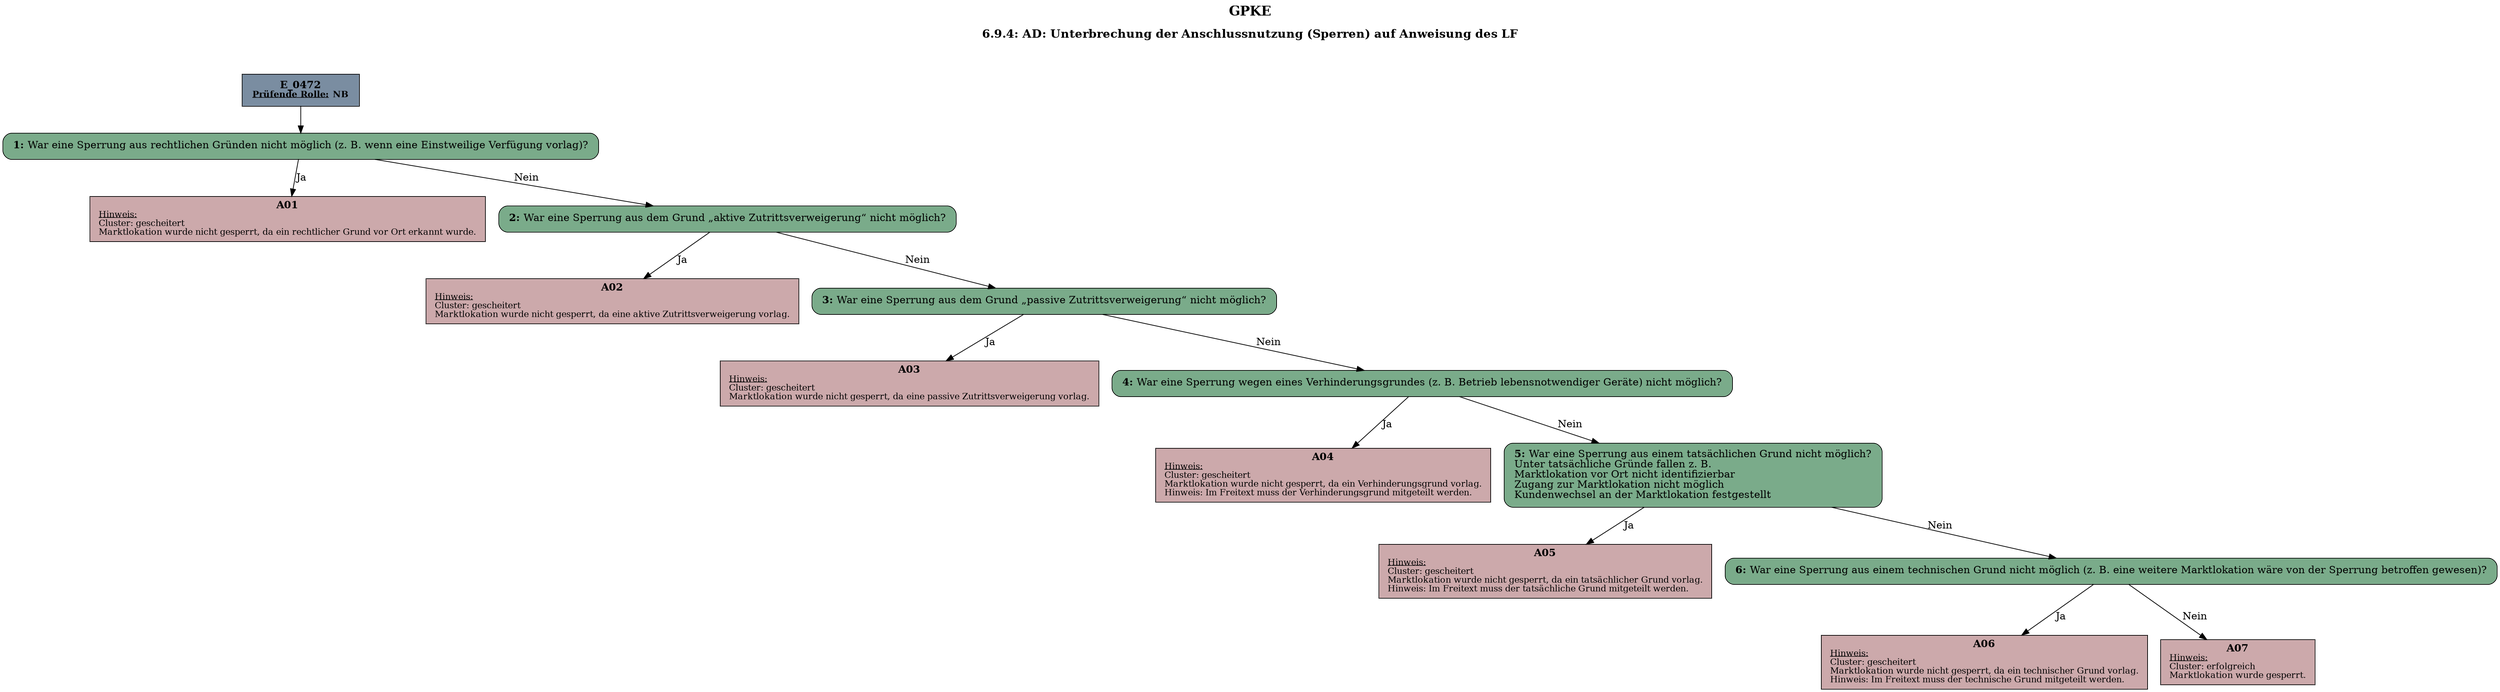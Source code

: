 digraph D {
    labelloc="t";
    label=<<B><FONT POINT-SIZE="18">GPKE</FONT></B><BR/><BR/><B><FONT POINT-SIZE="16">6.9.4: AD: Unterbrechung der Anschlussnutzung (Sperren) auf Anweisung des LF</FONT></B><BR/><BR/><BR/><BR/>>;
    "Start" [margin="0.2,0.12", shape=box, style=filled, fillcolor="#7a8da1", label=<<B>E_0472</B><BR align="center"/><FONT point-size="12"><B><U>Prüfende Rolle:</U> NB</B></FONT><BR align="center"/>>];
    "1" [margin="0.2,0.12", shape=box, style="filled,rounded", fillcolor="#7aab8a", label=<<B>1: </B>War eine Sperrung aus rechtlichen Gründen nicht möglich (z. B. wenn eine Einstweilige Verfügung vorlag)?<BR align="left"/>>];
    "A01" [margin="0.17,0.08", shape=box, style=filled, fillcolor="#cca9ab", label=<<B>A01</B><BR align="center"/><FONT point-size="12"><U>Hinweis:</U><BR align="left"/>Cluster: gescheitert<BR align="left"/>Marktlokation wurde nicht gesperrt, da ein rechtlicher Grund vor Ort erkannt wurde.<BR align="left"/></FONT>>];
    "2" [margin="0.2,0.12", shape=box, style="filled,rounded", fillcolor="#7aab8a", label=<<B>2: </B>War eine Sperrung aus dem Grund „aktive Zutrittsverweigerung“ nicht möglich?<BR align="left"/>>];
    "A02" [margin="0.17,0.08", shape=box, style=filled, fillcolor="#cca9ab", label=<<B>A02</B><BR align="center"/><FONT point-size="12"><U>Hinweis:</U><BR align="left"/>Cluster: gescheitert<BR align="left"/>Marktlokation wurde nicht gesperrt, da eine aktive Zutrittsverweigerung vorlag.<BR align="left"/></FONT>>];
    "3" [margin="0.2,0.12", shape=box, style="filled,rounded", fillcolor="#7aab8a", label=<<B>3: </B>War eine Sperrung aus dem Grund „passive Zutrittsverweigerung“ nicht möglich?<BR align="left"/>>];
    "A03" [margin="0.17,0.08", shape=box, style=filled, fillcolor="#cca9ab", label=<<B>A03</B><BR align="center"/><FONT point-size="12"><U>Hinweis:</U><BR align="left"/>Cluster: gescheitert<BR align="left"/>Marktlokation wurde nicht gesperrt, da eine passive Zutrittsverweigerung vorlag.<BR align="left"/></FONT>>];
    "4" [margin="0.2,0.12", shape=box, style="filled,rounded", fillcolor="#7aab8a", label=<<B>4: </B>War eine Sperrung wegen eines Verhinderungsgrundes (z. B. Betrieb lebensnotwendiger Geräte) nicht möglich?<BR align="left"/>>];
    "A04" [margin="0.17,0.08", shape=box, style=filled, fillcolor="#cca9ab", label=<<B>A04</B><BR align="center"/><FONT point-size="12"><U>Hinweis:</U><BR align="left"/>Cluster: gescheitert<BR align="left"/>Marktlokation wurde nicht gesperrt, da ein Verhinderungsgrund vorlag.<BR align="left"/>Hinweis: Im Freitext muss der Verhinderungsgrund mitgeteilt werden.<BR align="left"/></FONT>>];
    "5" [margin="0.2,0.12", shape=box, style="filled,rounded", fillcolor="#7aab8a", label=<<B>5: </B>War eine Sperrung aus einem tatsächlichen Grund nicht möglich?<BR align="left"/>Unter tatsächliche Gründe fallen z. B.<BR align="left"/>Marktlokation vor Ort nicht identifizierbar<BR align="left"/>Zugang zur Marktlokation nicht möglich<BR align="left"/>Kundenwechsel an der Marktlokation festgestellt<BR align="left"/>>];
    "A05" [margin="0.17,0.08", shape=box, style=filled, fillcolor="#cca9ab", label=<<B>A05</B><BR align="center"/><FONT point-size="12"><U>Hinweis:</U><BR align="left"/>Cluster: gescheitert<BR align="left"/>Marktlokation wurde nicht gesperrt, da ein tatsächlicher Grund vorlag.<BR align="left"/>Hinweis: Im Freitext muss der tatsächliche Grund mitgeteilt werden.<BR align="left"/></FONT>>];
    "6" [margin="0.2,0.12", shape=box, style="filled,rounded", fillcolor="#7aab8a", label=<<B>6: </B>War eine Sperrung aus einem technischen Grund nicht möglich (z. B. eine weitere Marktlokation wäre von der Sperrung betroffen gewesen)?<BR align="left"/>>];
    "A06" [margin="0.17,0.08", shape=box, style=filled, fillcolor="#cca9ab", label=<<B>A06</B><BR align="center"/><FONT point-size="12"><U>Hinweis:</U><BR align="left"/>Cluster: gescheitert<BR align="left"/>Marktlokation wurde nicht gesperrt, da ein technischer Grund vorlag.<BR align="left"/>Hinweis: Im Freitext muss der technische Grund mitgeteilt werden.<BR align="left"/></FONT>>];
    "A07" [margin="0.17,0.08", shape=box, style=filled, fillcolor="#cca9ab", label=<<B>A07</B><BR align="center"/><FONT point-size="12"><U>Hinweis:</U><BR align="left"/>Cluster: erfolgreich<BR align="left"/>Marktlokation wurde gesperrt.<BR align="left"/></FONT>>];

    "Start" -> "1";
    "1" -> "A01" [label="Ja"];
    "1" -> "2" [label="Nein"];
    "2" -> "A02" [label="Ja"];
    "2" -> "3" [label="Nein"];
    "3" -> "A03" [label="Ja"];
    "3" -> "4" [label="Nein"];
    "4" -> "A04" [label="Ja"];
    "4" -> "5" [label="Nein"];
    "5" -> "A05" [label="Ja"];
    "5" -> "6" [label="Nein"];
    "6" -> "A06" [label="Ja"];
    "6" -> "A07" [label="Nein"];

    bgcolor="transparent";
}